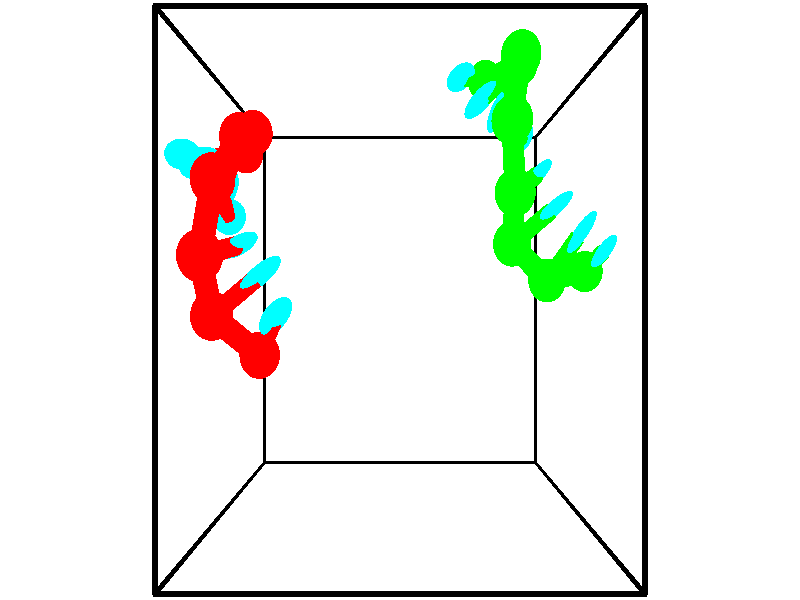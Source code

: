 // switches for output
#declare DRAW_BASES = 1; // possible values are 0, 1; only relevant for DNA ribbons
#declare DRAW_BASES_TYPE = 3; // possible values are 1, 2, 3; only relevant for DNA ribbons
#declare DRAW_FOG = 0; // set to 1 to enable fog

#include "colors.inc"

#include "transforms.inc"
background { rgb <1, 1, 1>}

#default {
   normal{
       ripples 0.25
       frequency 0.20
       turbulence 0.2
       lambda 5
   }
	finish {
		phong 0.1
		phong_size 40.
	}
}

// original window dimensions: 1024x640


// camera settings

camera {
	sky <-0, 1, 0>
	up <-0, 1, 0>
	right 1.6 * <1, 0, 0>
	location <2.5, 2.5, 11.1562>
	look_at <2.5, 2.5, 2.5>
	direction <0, 0, -8.6562>
	angle 67.0682
}


# declare cpy_camera_pos = <2.5, 2.5, 11.1562>;
# if (DRAW_FOG = 1)
fog {
	fog_type 2
	up vnormalize(cpy_camera_pos)
	color rgbt<1,1,1,0.3>
	distance 1e-5
	fog_alt 3e-3
	fog_offset 4
}
# end


// LIGHTS

# declare lum = 6;
global_settings {
	ambient_light rgb lum * <0.05, 0.05, 0.05>
	max_trace_level 15
}# declare cpy_direct_light_amount = 0.25;
light_source
{	1000 * <-1, -1, 1>,
	rgb lum * cpy_direct_light_amount
	parallel
}

light_source
{	1000 * <1, 1, -1>,
	rgb lum * cpy_direct_light_amount
	parallel
}

// strand 0

// nucleotide -1

// particle -1
sphere {
	<0.719431, 1.916012, 3.488872> 0.250000
	pigment { color rgbt <1,0,0,0> }
	no_shadow
}
cylinder {
	<0.889767, 2.155334, 3.760368>,  <0.991968, 2.298928, 3.923266>, 0.100000
	pigment { color rgbt <1,0,0,0> }
	no_shadow
}
cylinder {
	<0.889767, 2.155334, 3.760368>,  <0.719431, 1.916012, 3.488872>, 0.100000
	pigment { color rgbt <1,0,0,0> }
	no_shadow
}

// particle -1
sphere {
	<0.889767, 2.155334, 3.760368> 0.100000
	pigment { color rgbt <1,0,0,0> }
	no_shadow
}
sphere {
	0, 1
	scale<0.080000,0.200000,0.300000>
	matrix <-0.514516, 0.777190, -0.362283,
		-0.744268, -0.194949, 0.638796,
		0.425839, 0.598306, 0.678742,
		1.017519, 2.334826, 3.963991>
	pigment { color rgbt <0,1,1,0> }
	no_shadow
}
cylinder {
	<0.233434, 2.340081, 3.882015>,  <0.719431, 1.916012, 3.488872>, 0.130000
	pigment { color rgbt <1,0,0,0> }
	no_shadow
}

// nucleotide -1

// particle -1
sphere {
	<0.233434, 2.340081, 3.882015> 0.250000
	pigment { color rgbt <1,0,0,0> }
	no_shadow
}
cylinder {
	<0.551682, 2.576065, 3.826965>,  <0.742630, 2.717655, 3.793936>, 0.100000
	pigment { color rgbt <1,0,0,0> }
	no_shadow
}
cylinder {
	<0.551682, 2.576065, 3.826965>,  <0.233434, 2.340081, 3.882015>, 0.100000
	pigment { color rgbt <1,0,0,0> }
	no_shadow
}

// particle -1
sphere {
	<0.551682, 2.576065, 3.826965> 0.100000
	pigment { color rgbt <1,0,0,0> }
	no_shadow
}
sphere {
	0, 1
	scale<0.080000,0.200000,0.300000>
	matrix <-0.605246, 0.764405, -0.222174,
		-0.025874, 0.260062, 0.965245,
		0.795618, 0.589960, -0.137623,
		0.790367, 2.753053, 3.785678>
	pigment { color rgbt <0,1,1,0> }
	no_shadow
}
cylinder {
	<0.255631, 2.915199, 4.390751>,  <0.233434, 2.340081, 3.882015>, 0.130000
	pigment { color rgbt <1,0,0,0> }
	no_shadow
}

// nucleotide -1

// particle -1
sphere {
	<0.255631, 2.915199, 4.390751> 0.250000
	pigment { color rgbt <1,0,0,0> }
	no_shadow
}
cylinder {
	<0.414215, 2.998306, 4.033058>,  <0.509365, 3.048171, 3.818442>, 0.100000
	pigment { color rgbt <1,0,0,0> }
	no_shadow
}
cylinder {
	<0.414215, 2.998306, 4.033058>,  <0.255631, 2.915199, 4.390751>, 0.100000
	pigment { color rgbt <1,0,0,0> }
	no_shadow
}

// particle -1
sphere {
	<0.414215, 2.998306, 4.033058> 0.100000
	pigment { color rgbt <1,0,0,0> }
	no_shadow
}
sphere {
	0, 1
	scale<0.080000,0.200000,0.300000>
	matrix <-0.573375, 0.816755, -0.064439,
		0.716980, 0.538278, 0.442940,
		0.396459, 0.207769, -0.894233,
		0.533153, 3.060637, 3.764788>
	pigment { color rgbt <0,1,1,0> }
	no_shadow
}
cylinder {
	<0.352271, 3.655769, 4.237875>,  <0.255631, 2.915199, 4.390751>, 0.130000
	pigment { color rgbt <1,0,0,0> }
	no_shadow
}

// nucleotide -1

// particle -1
sphere {
	<0.352271, 3.655769, 4.237875> 0.250000
	pigment { color rgbt <1,0,0,0> }
	no_shadow
}
cylinder {
	<0.361668, 3.487183, 3.875259>,  <0.367306, 3.386031, 3.657690>, 0.100000
	pigment { color rgbt <1,0,0,0> }
	no_shadow
}
cylinder {
	<0.361668, 3.487183, 3.875259>,  <0.352271, 3.655769, 4.237875>, 0.100000
	pigment { color rgbt <1,0,0,0> }
	no_shadow
}

// particle -1
sphere {
	<0.361668, 3.487183, 3.875259> 0.100000
	pigment { color rgbt <1,0,0,0> }
	no_shadow
}
sphere {
	0, 1
	scale<0.080000,0.200000,0.300000>
	matrix <-0.470242, 0.795555, -0.382054,
		0.882225, 0.435269, -0.179502,
		0.023493, -0.421467, -0.906539,
		0.368715, 3.360743, 3.603297>
	pigment { color rgbt <0,1,1,0> }
	no_shadow
}
cylinder {
	<0.543810, 4.160690, 3.759039>,  <0.352271, 3.655769, 4.237875>, 0.130000
	pigment { color rgbt <1,0,0,0> }
	no_shadow
}

// nucleotide -1

// particle -1
sphere {
	<0.543810, 4.160690, 3.759039> 0.250000
	pigment { color rgbt <1,0,0,0> }
	no_shadow
}
cylinder {
	<0.353745, 3.887352, 3.537315>,  <0.239705, 3.723349, 3.404281>, 0.100000
	pigment { color rgbt <1,0,0,0> }
	no_shadow
}
cylinder {
	<0.353745, 3.887352, 3.537315>,  <0.543810, 4.160690, 3.759039>, 0.100000
	pigment { color rgbt <1,0,0,0> }
	no_shadow
}

// particle -1
sphere {
	<0.353745, 3.887352, 3.537315> 0.100000
	pigment { color rgbt <1,0,0,0> }
	no_shadow
}
sphere {
	0, 1
	scale<0.080000,0.200000,0.300000>
	matrix <-0.489871, 0.728753, -0.478482,
		0.730952, 0.044224, -0.680995,
		-0.475117, -0.683347, -0.554347,
		0.211195, 3.682348, 3.371023>
	pigment { color rgbt <0,1,1,0> }
	no_shadow
}
cylinder {
	<0.530641, 4.373973, 3.032352>,  <0.543810, 4.160690, 3.759039>, 0.130000
	pigment { color rgbt <1,0,0,0> }
	no_shadow
}

// nucleotide -1

// particle -1
sphere {
	<0.530641, 4.373973, 3.032352> 0.250000
	pigment { color rgbt <1,0,0,0> }
	no_shadow
}
cylinder {
	<0.231205, 4.109718, 3.054886>,  <0.051543, 3.951166, 3.068406>, 0.100000
	pigment { color rgbt <1,0,0,0> }
	no_shadow
}
cylinder {
	<0.231205, 4.109718, 3.054886>,  <0.530641, 4.373973, 3.032352>, 0.100000
	pigment { color rgbt <1,0,0,0> }
	no_shadow
}

// particle -1
sphere {
	<0.231205, 4.109718, 3.054886> 0.100000
	pigment { color rgbt <1,0,0,0> }
	no_shadow
}
sphere {
	0, 1
	scale<0.080000,0.200000,0.300000>
	matrix <-0.608970, 0.651459, -0.452501,
		0.262238, -0.373044, -0.889983,
		-0.748590, -0.660636, 0.056335,
		0.006628, 3.911527, 3.071786>
	pigment { color rgbt <0,1,1,0> }
	no_shadow
}
cylinder {
	<0.252200, 4.291381, 2.353202>,  <0.530641, 4.373973, 3.032352>, 0.130000
	pigment { color rgbt <1,0,0,0> }
	no_shadow
}

// nucleotide -1

// particle -1
sphere {
	<0.252200, 4.291381, 2.353202> 0.250000
	pigment { color rgbt <1,0,0,0> }
	no_shadow
}
cylinder {
	<-0.048309, 4.174065, 2.589699>,  <-0.228615, 4.103674, 2.731597>, 0.100000
	pigment { color rgbt <1,0,0,0> }
	no_shadow
}
cylinder {
	<-0.048309, 4.174065, 2.589699>,  <0.252200, 4.291381, 2.353202>, 0.100000
	pigment { color rgbt <1,0,0,0> }
	no_shadow
}

// particle -1
sphere {
	<-0.048309, 4.174065, 2.589699> 0.100000
	pigment { color rgbt <1,0,0,0> }
	no_shadow
}
sphere {
	0, 1
	scale<0.080000,0.200000,0.300000>
	matrix <-0.638129, 0.551456, -0.537296,
		-0.168460, -0.780946, -0.601453,
		-0.751274, -0.293292, 0.591242,
		-0.273692, 4.086077, 2.767071>
	pigment { color rgbt <0,1,1,0> }
	no_shadow
}
cylinder {
	<-0.231920, 4.168500, 1.996087>,  <0.252200, 4.291381, 2.353202>, 0.130000
	pigment { color rgbt <1,0,0,0> }
	no_shadow
}

// nucleotide -1

// particle -1
sphere {
	<-0.231920, 4.168500, 1.996087> 0.250000
	pigment { color rgbt <1,0,0,0> }
	no_shadow
}
cylinder {
	<-0.426495, 4.195801, 2.344505>,  <-0.543239, 4.212181, 2.553556>, 0.100000
	pigment { color rgbt <1,0,0,0> }
	no_shadow
}
cylinder {
	<-0.426495, 4.195801, 2.344505>,  <-0.231920, 4.168500, 1.996087>, 0.100000
	pigment { color rgbt <1,0,0,0> }
	no_shadow
}

// particle -1
sphere {
	<-0.426495, 4.195801, 2.344505> 0.100000
	pigment { color rgbt <1,0,0,0> }
	no_shadow
}
sphere {
	0, 1
	scale<0.080000,0.200000,0.300000>
	matrix <-0.661303, 0.622789, -0.418104,
		-0.571014, -0.779407, -0.257813,
		-0.486437, 0.068251, 0.871046,
		-0.572426, 4.216276, 2.605819>
	pigment { color rgbt <0,1,1,0> }
	no_shadow
}
// strand 1

// nucleotide -1

// particle -1
sphere {
	<3.774403, 5.250018, 2.073776> 0.250000
	pigment { color rgbt <0,1,0,0> }
	no_shadow
}
cylinder {
	<3.538134, 5.176392, 2.388031>,  <3.396373, 5.132216, 2.576584>, 0.100000
	pigment { color rgbt <0,1,0,0> }
	no_shadow
}
cylinder {
	<3.538134, 5.176392, 2.388031>,  <3.774403, 5.250018, 2.073776>, 0.100000
	pigment { color rgbt <0,1,0,0> }
	no_shadow
}

// particle -1
sphere {
	<3.538134, 5.176392, 2.388031> 0.100000
	pigment { color rgbt <0,1,0,0> }
	no_shadow
}
sphere {
	0, 1
	scale<0.080000,0.200000,0.300000>
	matrix <0.626641, -0.718030, 0.302908,
		0.508357, 0.671232, 0.539463,
		-0.590673, -0.184065, 0.785637,
		3.360932, 5.121172, 2.623722>
	pigment { color rgbt <0,1,1,0> }
	no_shadow
}
cylinder {
	<4.163167, 5.236301, 2.757200>,  <3.774403, 5.250018, 2.073776>, 0.130000
	pigment { color rgbt <0,1,0,0> }
	no_shadow
}

// nucleotide -1

// particle -1
sphere {
	<4.163167, 5.236301, 2.757200> 0.250000
	pigment { color rgbt <0,1,0,0> }
	no_shadow
}
cylinder {
	<3.854326, 4.985962, 2.801331>,  <3.669021, 4.835759, 2.827809>, 0.100000
	pigment { color rgbt <0,1,0,0> }
	no_shadow
}
cylinder {
	<3.854326, 4.985962, 2.801331>,  <4.163167, 5.236301, 2.757200>, 0.100000
	pigment { color rgbt <0,1,0,0> }
	no_shadow
}

// particle -1
sphere {
	<3.854326, 4.985962, 2.801331> 0.100000
	pigment { color rgbt <0,1,0,0> }
	no_shadow
}
sphere {
	0, 1
	scale<0.080000,0.200000,0.300000>
	matrix <0.620248, -0.704328, 0.345274,
		-0.138382, 0.335018, 0.931994,
		-0.772103, -0.625848, 0.110328,
		3.622695, 4.798208, 2.834429>
	pigment { color rgbt <0,1,1,0> }
	no_shadow
}
cylinder {
	<4.025140, 5.076757, 3.555453>,  <4.163167, 5.236301, 2.757200>, 0.130000
	pigment { color rgbt <0,1,0,0> }
	no_shadow
}

// nucleotide -1

// particle -1
sphere {
	<4.025140, 5.076757, 3.555453> 0.250000
	pigment { color rgbt <0,1,0,0> }
	no_shadow
}
cylinder {
	<3.918406, 4.817467, 3.270187>,  <3.854365, 4.661892, 3.099028>, 0.100000
	pigment { color rgbt <0,1,0,0> }
	no_shadow
}
cylinder {
	<3.918406, 4.817467, 3.270187>,  <4.025140, 5.076757, 3.555453>, 0.100000
	pigment { color rgbt <0,1,0,0> }
	no_shadow
}

// particle -1
sphere {
	<3.918406, 4.817467, 3.270187> 0.100000
	pigment { color rgbt <0,1,0,0> }
	no_shadow
}
sphere {
	0, 1
	scale<0.080000,0.200000,0.300000>
	matrix <0.677575, -0.652411, 0.339487,
		-0.685340, -0.392635, 0.613308,
		-0.266835, -0.648227, -0.713163,
		3.838355, 4.622999, 3.056238>
	pigment { color rgbt <0,1,1,0> }
	no_shadow
}
cylinder {
	<3.867580, 4.327349, 3.800983>,  <4.025140, 5.076757, 3.555453>, 0.130000
	pigment { color rgbt <0,1,0,0> }
	no_shadow
}

// nucleotide -1

// particle -1
sphere {
	<3.867580, 4.327349, 3.800983> 0.250000
	pigment { color rgbt <0,1,0,0> }
	no_shadow
}
cylinder {
	<4.003370, 4.295334, 3.426102>,  <4.084845, 4.276124, 3.201173>, 0.100000
	pigment { color rgbt <0,1,0,0> }
	no_shadow
}
cylinder {
	<4.003370, 4.295334, 3.426102>,  <3.867580, 4.327349, 3.800983>, 0.100000
	pigment { color rgbt <0,1,0,0> }
	no_shadow
}

// particle -1
sphere {
	<4.003370, 4.295334, 3.426102> 0.100000
	pigment { color rgbt <0,1,0,0> }
	no_shadow
}
sphere {
	0, 1
	scale<0.080000,0.200000,0.300000>
	matrix <0.609158, -0.740495, 0.283890,
		-0.716716, -0.667279, -0.202626,
		0.339477, -0.080037, -0.937203,
		4.105213, 4.271322, 3.144941>
	pigment { color rgbt <0,1,1,0> }
	no_shadow
}
cylinder {
	<3.927622, 3.610115, 3.670791>,  <3.867580, 4.327349, 3.800983>, 0.130000
	pigment { color rgbt <0,1,0,0> }
	no_shadow
}

// nucleotide -1

// particle -1
sphere {
	<3.927622, 3.610115, 3.670791> 0.250000
	pigment { color rgbt <0,1,0,0> }
	no_shadow
}
cylinder {
	<4.154781, 3.769119, 3.382492>,  <4.291077, 3.864522, 3.209513>, 0.100000
	pigment { color rgbt <0,1,0,0> }
	no_shadow
}
cylinder {
	<4.154781, 3.769119, 3.382492>,  <3.927622, 3.610115, 3.670791>, 0.100000
	pigment { color rgbt <0,1,0,0> }
	no_shadow
}

// particle -1
sphere {
	<4.154781, 3.769119, 3.382492> 0.100000
	pigment { color rgbt <0,1,0,0> }
	no_shadow
}
sphere {
	0, 1
	scale<0.080000,0.200000,0.300000>
	matrix <0.665119, -0.737460, 0.117340,
		-0.484878, -0.546020, -0.683195,
		0.567899, 0.397511, -0.720747,
		4.325151, 3.888372, 3.166268>
	pigment { color rgbt <0,1,1,0> }
	no_shadow
}
cylinder {
	<3.984082, 3.118580, 3.166800>,  <3.927622, 3.610115, 3.670791>, 0.130000
	pigment { color rgbt <0,1,0,0> }
	no_shadow
}

// nucleotide -1

// particle -1
sphere {
	<3.984082, 3.118580, 3.166800> 0.250000
	pigment { color rgbt <0,1,0,0> }
	no_shadow
}
cylinder {
	<4.311109, 3.347130, 3.138199>,  <4.507325, 3.484260, 3.121038>, 0.100000
	pigment { color rgbt <0,1,0,0> }
	no_shadow
}
cylinder {
	<4.311109, 3.347130, 3.138199>,  <3.984082, 3.118580, 3.166800>, 0.100000
	pigment { color rgbt <0,1,0,0> }
	no_shadow
}

// particle -1
sphere {
	<4.311109, 3.347130, 3.138199> 0.100000
	pigment { color rgbt <0,1,0,0> }
	no_shadow
}
sphere {
	0, 1
	scale<0.080000,0.200000,0.300000>
	matrix <0.571528, -0.790023, 0.221853,
		0.070272, -0.222246, -0.972455,
		0.817568, 0.571376, -0.071503,
		4.556379, 3.518543, 3.116748>
	pigment { color rgbt <0,1,1,0> }
	no_shadow
}
cylinder {
	<4.519267, 2.722536, 2.858777>,  <3.984082, 3.118580, 3.166800>, 0.130000
	pigment { color rgbt <0,1,0,0> }
	no_shadow
}

// nucleotide -1

// particle -1
sphere {
	<4.519267, 2.722536, 2.858777> 0.250000
	pigment { color rgbt <0,1,0,0> }
	no_shadow
}
cylinder {
	<4.742575, 3.021706, 3.002411>,  <4.876560, 3.201208, 3.088591>, 0.100000
	pigment { color rgbt <0,1,0,0> }
	no_shadow
}
cylinder {
	<4.742575, 3.021706, 3.002411>,  <4.519267, 2.722536, 2.858777>, 0.100000
	pigment { color rgbt <0,1,0,0> }
	no_shadow
}

// particle -1
sphere {
	<4.742575, 3.021706, 3.002411> 0.100000
	pigment { color rgbt <0,1,0,0> }
	no_shadow
}
sphere {
	0, 1
	scale<0.080000,0.200000,0.300000>
	matrix <0.792883, -0.608396, 0.034506,
		0.244273, 0.265448, -0.932667,
		0.558272, 0.747924, 0.359084,
		4.910057, 3.246083, 3.110136>
	pigment { color rgbt <0,1,1,0> }
	no_shadow
}
cylinder {
	<5.187357, 2.845565, 2.368765>,  <4.519267, 2.722536, 2.858777>, 0.130000
	pigment { color rgbt <0,1,0,0> }
	no_shadow
}

// nucleotide -1

// particle -1
sphere {
	<5.187357, 2.845565, 2.368765> 0.250000
	pigment { color rgbt <0,1,0,0> }
	no_shadow
}
cylinder {
	<5.219332, 2.960205, 2.750648>,  <5.238517, 3.028989, 2.979779>, 0.100000
	pigment { color rgbt <0,1,0,0> }
	no_shadow
}
cylinder {
	<5.219332, 2.960205, 2.750648>,  <5.187357, 2.845565, 2.368765>, 0.100000
	pigment { color rgbt <0,1,0,0> }
	no_shadow
}

// particle -1
sphere {
	<5.219332, 2.960205, 2.750648> 0.100000
	pigment { color rgbt <0,1,0,0> }
	no_shadow
}
sphere {
	0, 1
	scale<0.080000,0.200000,0.300000>
	matrix <0.773302, -0.622184, 0.122030,
		0.628979, 0.728524, -0.271363,
		0.079937, 0.286600, 0.954710,
		5.243313, 3.046185, 3.037061>
	pigment { color rgbt <0,1,1,0> }
	no_shadow
}
// box output
cylinder {
	<0.000000, 0.000000, 0.000000>,  <5.000000, 0.000000, 0.000000>, 0.025000
	pigment { color rgbt <0,0,0,0> }
	no_shadow
}
cylinder {
	<0.000000, 0.000000, 0.000000>,  <0.000000, 5.000000, 0.000000>, 0.025000
	pigment { color rgbt <0,0,0,0> }
	no_shadow
}
cylinder {
	<0.000000, 0.000000, 0.000000>,  <0.000000, 0.000000, 5.000000>, 0.025000
	pigment { color rgbt <0,0,0,0> }
	no_shadow
}
cylinder {
	<5.000000, 5.000000, 5.000000>,  <0.000000, 5.000000, 5.000000>, 0.025000
	pigment { color rgbt <0,0,0,0> }
	no_shadow
}
cylinder {
	<5.000000, 5.000000, 5.000000>,  <5.000000, 0.000000, 5.000000>, 0.025000
	pigment { color rgbt <0,0,0,0> }
	no_shadow
}
cylinder {
	<5.000000, 5.000000, 5.000000>,  <5.000000, 5.000000, 0.000000>, 0.025000
	pigment { color rgbt <0,0,0,0> }
	no_shadow
}
cylinder {
	<0.000000, 0.000000, 5.000000>,  <0.000000, 5.000000, 5.000000>, 0.025000
	pigment { color rgbt <0,0,0,0> }
	no_shadow
}
cylinder {
	<0.000000, 0.000000, 5.000000>,  <5.000000, 0.000000, 5.000000>, 0.025000
	pigment { color rgbt <0,0,0,0> }
	no_shadow
}
cylinder {
	<5.000000, 5.000000, 0.000000>,  <0.000000, 5.000000, 0.000000>, 0.025000
	pigment { color rgbt <0,0,0,0> }
	no_shadow
}
cylinder {
	<5.000000, 5.000000, 0.000000>,  <5.000000, 0.000000, 0.000000>, 0.025000
	pigment { color rgbt <0,0,0,0> }
	no_shadow
}
cylinder {
	<5.000000, 0.000000, 5.000000>,  <5.000000, 0.000000, 0.000000>, 0.025000
	pigment { color rgbt <0,0,0,0> }
	no_shadow
}
cylinder {
	<0.000000, 5.000000, 0.000000>,  <0.000000, 5.000000, 5.000000>, 0.025000
	pigment { color rgbt <0,0,0,0> }
	no_shadow
}
// end of box output
